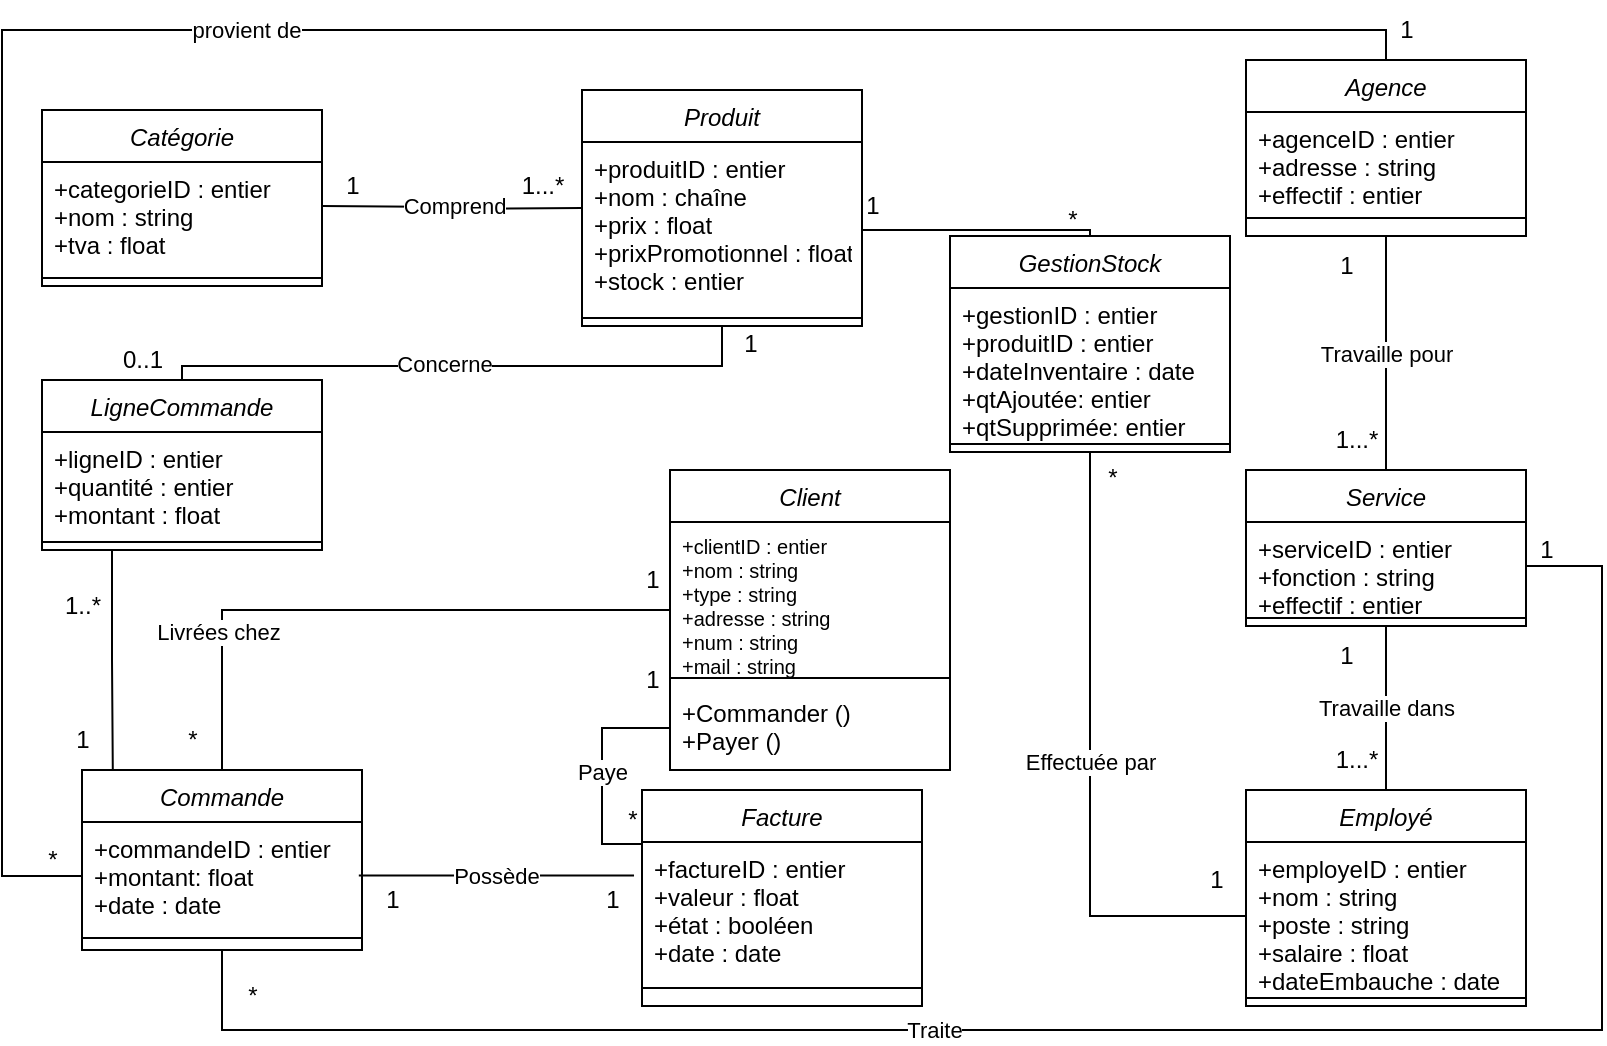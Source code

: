<mxfile version="21.3.8" type="github">
  <diagram id="C5RBs43oDa-KdzZeNtuy" name="Page-1">
    <mxGraphModel dx="1187" dy="638" grid="1" gridSize="10" guides="1" tooltips="1" connect="1" arrows="1" fold="1" page="1" pageScale="1" pageWidth="827" pageHeight="1169" math="0" shadow="0">
      <root>
        <mxCell id="WIyWlLk6GJQsqaUBKTNV-0" />
        <mxCell id="WIyWlLk6GJQsqaUBKTNV-1" parent="WIyWlLk6GJQsqaUBKTNV-0" />
        <mxCell id="EJpG7dNDgXVxEDcTbUmV-0" value="Produit" style="swimlane;fontStyle=2;align=center;verticalAlign=top;childLayout=stackLayout;horizontal=1;startSize=26;horizontalStack=0;resizeParent=1;resizeLast=0;collapsible=1;marginBottom=0;rounded=0;shadow=0;strokeWidth=1;" vertex="1" parent="WIyWlLk6GJQsqaUBKTNV-1">
          <mxGeometry x="420" y="140" width="140" height="118" as="geometry">
            <mxRectangle x="230" y="140" width="160" height="26" as="alternateBounds" />
          </mxGeometry>
        </mxCell>
        <mxCell id="EJpG7dNDgXVxEDcTbUmV-1" value="+produitID : entier&#xa;+nom : chaîne&#xa;+prix : float&#xa;+prixPromotionnel : float&#xa;+stock : entier" style="text;align=left;verticalAlign=top;spacingLeft=4;spacingRight=4;overflow=hidden;rotatable=0;points=[[0,0.5],[1,0.5]];portConstraint=eastwest;" vertex="1" parent="EJpG7dNDgXVxEDcTbUmV-0">
          <mxGeometry y="26" width="140" height="84" as="geometry" />
        </mxCell>
        <mxCell id="EJpG7dNDgXVxEDcTbUmV-2" value="" style="line;html=1;strokeWidth=1;align=left;verticalAlign=middle;spacingTop=-1;spacingLeft=3;spacingRight=3;rotatable=0;labelPosition=right;points=[];portConstraint=eastwest;" vertex="1" parent="EJpG7dNDgXVxEDcTbUmV-0">
          <mxGeometry y="110" width="140" height="8" as="geometry" />
        </mxCell>
        <mxCell id="EJpG7dNDgXVxEDcTbUmV-3" value="Travaille dans" style="edgeStyle=orthogonalEdgeStyle;rounded=0;orthogonalLoop=1;jettySize=auto;html=1;exitX=0.5;exitY=0;exitDx=0;exitDy=0;entryX=0.5;entryY=1;entryDx=0;entryDy=0;endArrow=none;endFill=0;" edge="1" parent="WIyWlLk6GJQsqaUBKTNV-1" source="EJpG7dNDgXVxEDcTbUmV-4" target="EJpG7dNDgXVxEDcTbUmV-26">
          <mxGeometry relative="1" as="geometry" />
        </mxCell>
        <mxCell id="EJpG7dNDgXVxEDcTbUmV-4" value="Employé" style="swimlane;fontStyle=2;align=center;verticalAlign=top;childLayout=stackLayout;horizontal=1;startSize=26;horizontalStack=0;resizeParent=1;resizeLast=0;collapsible=1;marginBottom=0;rounded=0;shadow=0;strokeWidth=1;" vertex="1" parent="WIyWlLk6GJQsqaUBKTNV-1">
          <mxGeometry x="752" y="490" width="140" height="108" as="geometry">
            <mxRectangle x="230" y="140" width="160" height="26" as="alternateBounds" />
          </mxGeometry>
        </mxCell>
        <mxCell id="EJpG7dNDgXVxEDcTbUmV-5" value="+employeID : entier&#xa;+nom : string&#xa;+poste : string&#xa;+salaire : float&#xa;+dateEmbauche : date" style="text;align=left;verticalAlign=top;spacingLeft=4;spacingRight=4;overflow=hidden;rotatable=0;points=[[0,0.5],[1,0.5]];portConstraint=eastwest;" vertex="1" parent="EJpG7dNDgXVxEDcTbUmV-4">
          <mxGeometry y="26" width="140" height="74" as="geometry" />
        </mxCell>
        <mxCell id="EJpG7dNDgXVxEDcTbUmV-6" value="" style="line;html=1;strokeWidth=1;align=left;verticalAlign=middle;spacingTop=-1;spacingLeft=3;spacingRight=3;rotatable=0;labelPosition=right;points=[];portConstraint=eastwest;" vertex="1" parent="EJpG7dNDgXVxEDcTbUmV-4">
          <mxGeometry y="100" width="140" height="8" as="geometry" />
        </mxCell>
        <mxCell id="EJpG7dNDgXVxEDcTbUmV-7" value="Catégorie" style="swimlane;fontStyle=2;align=center;verticalAlign=top;childLayout=stackLayout;horizontal=1;startSize=26;horizontalStack=0;resizeParent=1;resizeLast=0;collapsible=1;marginBottom=0;rounded=0;shadow=0;strokeWidth=1;" vertex="1" parent="WIyWlLk6GJQsqaUBKTNV-1">
          <mxGeometry x="150" y="150" width="140" height="88" as="geometry">
            <mxRectangle x="230" y="140" width="160" height="26" as="alternateBounds" />
          </mxGeometry>
        </mxCell>
        <mxCell id="EJpG7dNDgXVxEDcTbUmV-8" value="+categorieID : entier&#xa;+nom : string&#xa;+tva : float" style="text;align=left;verticalAlign=top;spacingLeft=4;spacingRight=4;overflow=hidden;rotatable=0;points=[[0,0.5],[1,0.5]];portConstraint=eastwest;" vertex="1" parent="EJpG7dNDgXVxEDcTbUmV-7">
          <mxGeometry y="26" width="140" height="54" as="geometry" />
        </mxCell>
        <mxCell id="EJpG7dNDgXVxEDcTbUmV-9" value="" style="line;html=1;strokeWidth=1;align=left;verticalAlign=middle;spacingTop=-1;spacingLeft=3;spacingRight=3;rotatable=0;labelPosition=right;points=[];portConstraint=eastwest;" vertex="1" parent="EJpG7dNDgXVxEDcTbUmV-7">
          <mxGeometry y="80" width="140" height="8" as="geometry" />
        </mxCell>
        <mxCell id="EJpG7dNDgXVxEDcTbUmV-10" value="Client" style="swimlane;fontStyle=2;align=center;verticalAlign=top;childLayout=stackLayout;horizontal=1;startSize=26;horizontalStack=0;resizeParent=1;resizeLast=0;collapsible=1;marginBottom=0;rounded=0;shadow=0;strokeWidth=1;" vertex="1" parent="WIyWlLk6GJQsqaUBKTNV-1">
          <mxGeometry x="464" y="330" width="140" height="150" as="geometry">
            <mxRectangle x="230" y="140" width="160" height="26" as="alternateBounds" />
          </mxGeometry>
        </mxCell>
        <mxCell id="EJpG7dNDgXVxEDcTbUmV-11" value="+clientID : entier&#xa;+nom : string&#xa;+type : string&#xa;+adresse : string&#xa;+num : string&#xa;+mail : string" style="text;align=left;verticalAlign=top;spacingLeft=4;spacingRight=4;overflow=hidden;rotatable=0;points=[[0,0.5],[1,0.5]];portConstraint=eastwest;fontSize=10;" vertex="1" parent="EJpG7dNDgXVxEDcTbUmV-10">
          <mxGeometry y="26" width="140" height="74" as="geometry" />
        </mxCell>
        <mxCell id="EJpG7dNDgXVxEDcTbUmV-12" value="" style="line;html=1;strokeWidth=1;align=left;verticalAlign=middle;spacingTop=-1;spacingLeft=3;spacingRight=3;rotatable=0;labelPosition=right;points=[];portConstraint=eastwest;" vertex="1" parent="EJpG7dNDgXVxEDcTbUmV-10">
          <mxGeometry y="100" width="140" height="8" as="geometry" />
        </mxCell>
        <mxCell id="EJpG7dNDgXVxEDcTbUmV-13" value="+Commander ()&#xa;+Payer ()" style="text;align=left;verticalAlign=top;spacingLeft=4;spacingRight=4;overflow=hidden;rotatable=0;points=[[0,0.5],[1,0.5]];portConstraint=eastwest;" vertex="1" parent="EJpG7dNDgXVxEDcTbUmV-10">
          <mxGeometry y="108" width="140" height="42" as="geometry" />
        </mxCell>
        <mxCell id="EJpG7dNDgXVxEDcTbUmV-14" style="edgeStyle=orthogonalEdgeStyle;rounded=0;orthogonalLoop=1;jettySize=auto;html=1;exitX=0.5;exitY=0;exitDx=0;exitDy=0;endArrow=none;endFill=0;" edge="1" parent="WIyWlLk6GJQsqaUBKTNV-1" source="EJpG7dNDgXVxEDcTbUmV-16">
          <mxGeometry relative="1" as="geometry">
            <mxPoint x="464" y="400" as="targetPoint" />
            <Array as="points">
              <mxPoint x="240" y="400" />
              <mxPoint x="464" y="400" />
            </Array>
          </mxGeometry>
        </mxCell>
        <mxCell id="EJpG7dNDgXVxEDcTbUmV-15" value="Livrées chez" style="edgeLabel;html=1;align=center;verticalAlign=middle;resizable=0;points=[];" vertex="1" connectable="0" parent="EJpG7dNDgXVxEDcTbUmV-14">
          <mxGeometry x="-0.542" y="2" relative="1" as="geometry">
            <mxPoint as="offset" />
          </mxGeometry>
        </mxCell>
        <mxCell id="EJpG7dNDgXVxEDcTbUmV-16" value="Commande" style="swimlane;fontStyle=2;align=center;verticalAlign=top;childLayout=stackLayout;horizontal=1;startSize=26;horizontalStack=0;resizeParent=1;resizeLast=0;collapsible=1;marginBottom=0;rounded=0;shadow=0;strokeWidth=1;" vertex="1" parent="WIyWlLk6GJQsqaUBKTNV-1">
          <mxGeometry x="170" y="480" width="140" height="90" as="geometry">
            <mxRectangle x="230" y="140" width="160" height="26" as="alternateBounds" />
          </mxGeometry>
        </mxCell>
        <mxCell id="EJpG7dNDgXVxEDcTbUmV-17" value="+commandeID : entier&#xa;+montant: float&#xa;+date : date" style="text;align=left;verticalAlign=top;spacingLeft=4;spacingRight=4;overflow=hidden;rotatable=0;points=[[0,0.5],[1,0.5]];portConstraint=eastwest;" vertex="1" parent="EJpG7dNDgXVxEDcTbUmV-16">
          <mxGeometry y="26" width="140" height="54" as="geometry" />
        </mxCell>
        <mxCell id="EJpG7dNDgXVxEDcTbUmV-18" value="" style="line;html=1;strokeWidth=1;align=left;verticalAlign=middle;spacingTop=-1;spacingLeft=3;spacingRight=3;rotatable=0;labelPosition=right;points=[];portConstraint=eastwest;" vertex="1" parent="EJpG7dNDgXVxEDcTbUmV-16">
          <mxGeometry y="80" width="140" height="8" as="geometry" />
        </mxCell>
        <mxCell id="EJpG7dNDgXVxEDcTbUmV-19" value="Travaille pour" style="edgeStyle=orthogonalEdgeStyle;rounded=0;orthogonalLoop=1;jettySize=auto;html=1;exitX=0.5;exitY=1;exitDx=0;exitDy=0;strokeColor=default;startArrow=none;startFill=0;endArrow=none;endFill=0;" edge="1" parent="WIyWlLk6GJQsqaUBKTNV-1" source="EJpG7dNDgXVxEDcTbUmV-20" target="EJpG7dNDgXVxEDcTbUmV-26">
          <mxGeometry relative="1" as="geometry" />
        </mxCell>
        <mxCell id="EJpG7dNDgXVxEDcTbUmV-20" value="Agence" style="swimlane;fontStyle=2;align=center;verticalAlign=top;childLayout=stackLayout;horizontal=1;startSize=26;horizontalStack=0;resizeParent=1;resizeLast=0;collapsible=1;marginBottom=0;rounded=0;shadow=0;strokeWidth=1;" vertex="1" parent="WIyWlLk6GJQsqaUBKTNV-1">
          <mxGeometry x="752" y="125" width="140" height="88" as="geometry">
            <mxRectangle x="230" y="140" width="160" height="26" as="alternateBounds" />
          </mxGeometry>
        </mxCell>
        <mxCell id="EJpG7dNDgXVxEDcTbUmV-21" value="+agenceID : entier&#xa;+adresse : string&#xa;+effectif : entier" style="text;align=left;verticalAlign=top;spacingLeft=4;spacingRight=4;overflow=hidden;rotatable=0;points=[[0,0.5],[1,0.5]];portConstraint=eastwest;" vertex="1" parent="EJpG7dNDgXVxEDcTbUmV-20">
          <mxGeometry y="26" width="140" height="44" as="geometry" />
        </mxCell>
        <mxCell id="EJpG7dNDgXVxEDcTbUmV-22" value="" style="line;html=1;strokeWidth=1;align=left;verticalAlign=middle;spacingTop=-1;spacingLeft=3;spacingRight=3;rotatable=0;labelPosition=right;points=[];portConstraint=eastwest;" vertex="1" parent="EJpG7dNDgXVxEDcTbUmV-20">
          <mxGeometry y="70" width="140" height="18" as="geometry" />
        </mxCell>
        <mxCell id="EJpG7dNDgXVxEDcTbUmV-23" value="Facture" style="swimlane;fontStyle=2;align=center;verticalAlign=top;childLayout=stackLayout;horizontal=1;startSize=26;horizontalStack=0;resizeParent=1;resizeLast=0;collapsible=1;marginBottom=0;rounded=0;shadow=0;strokeWidth=1;" vertex="1" parent="WIyWlLk6GJQsqaUBKTNV-1">
          <mxGeometry x="450" y="490" width="140" height="108" as="geometry">
            <mxRectangle x="230" y="140" width="160" height="26" as="alternateBounds" />
          </mxGeometry>
        </mxCell>
        <mxCell id="EJpG7dNDgXVxEDcTbUmV-24" value="+factureID : entier&#xa;+valeur : float&#xa;+état : booléen&#xa;+date : date" style="text;align=left;verticalAlign=top;spacingLeft=4;spacingRight=4;overflow=hidden;rotatable=0;points=[[0,0.5],[1,0.5]];portConstraint=eastwest;" vertex="1" parent="EJpG7dNDgXVxEDcTbUmV-23">
          <mxGeometry y="26" width="140" height="64" as="geometry" />
        </mxCell>
        <mxCell id="EJpG7dNDgXVxEDcTbUmV-25" value="" style="line;html=1;strokeWidth=1;align=left;verticalAlign=middle;spacingTop=-1;spacingLeft=3;spacingRight=3;rotatable=0;labelPosition=right;points=[];portConstraint=eastwest;" vertex="1" parent="EJpG7dNDgXVxEDcTbUmV-23">
          <mxGeometry y="90" width="140" height="18" as="geometry" />
        </mxCell>
        <mxCell id="EJpG7dNDgXVxEDcTbUmV-26" value="Service" style="swimlane;fontStyle=2;align=center;verticalAlign=top;childLayout=stackLayout;horizontal=1;startSize=26;horizontalStack=0;resizeParent=1;resizeLast=0;collapsible=1;marginBottom=0;rounded=0;shadow=0;strokeWidth=1;" vertex="1" parent="WIyWlLk6GJQsqaUBKTNV-1">
          <mxGeometry x="752" y="330" width="140" height="78" as="geometry">
            <mxRectangle x="230" y="140" width="160" height="26" as="alternateBounds" />
          </mxGeometry>
        </mxCell>
        <mxCell id="EJpG7dNDgXVxEDcTbUmV-27" value="+serviceID : entier&#xa;+fonction : string&#xa;+effectif : entier" style="text;align=left;verticalAlign=top;spacingLeft=4;spacingRight=4;overflow=hidden;rotatable=0;points=[[0,0.5],[1,0.5]];portConstraint=eastwest;" vertex="1" parent="EJpG7dNDgXVxEDcTbUmV-26">
          <mxGeometry y="26" width="140" height="44" as="geometry" />
        </mxCell>
        <mxCell id="EJpG7dNDgXVxEDcTbUmV-28" value="" style="line;html=1;strokeWidth=1;align=left;verticalAlign=middle;spacingTop=-1;spacingLeft=3;spacingRight=3;rotatable=0;labelPosition=right;points=[];portConstraint=eastwest;" vertex="1" parent="EJpG7dNDgXVxEDcTbUmV-26">
          <mxGeometry y="70" width="140" height="8" as="geometry" />
        </mxCell>
        <mxCell id="EJpG7dNDgXVxEDcTbUmV-29" value="Comprend" style="edgeStyle=orthogonalEdgeStyle;rounded=0;orthogonalLoop=1;jettySize=auto;html=1;endArrow=none;endFill=0;" edge="1" parent="WIyWlLk6GJQsqaUBKTNV-1">
          <mxGeometry relative="1" as="geometry">
            <mxPoint x="290" y="198" as="sourcePoint" />
            <mxPoint x="420" y="199" as="targetPoint" />
          </mxGeometry>
        </mxCell>
        <mxCell id="EJpG7dNDgXVxEDcTbUmV-30" value="1...*" style="text;html=1;align=center;verticalAlign=middle;resizable=0;points=[];autosize=1;strokeColor=none;fillColor=none;" vertex="1" parent="WIyWlLk6GJQsqaUBKTNV-1">
          <mxGeometry x="380" y="173" width="40" height="30" as="geometry" />
        </mxCell>
        <mxCell id="EJpG7dNDgXVxEDcTbUmV-31" value="1" style="text;html=1;align=center;verticalAlign=middle;resizable=0;points=[];autosize=1;strokeColor=none;fillColor=none;" vertex="1" parent="WIyWlLk6GJQsqaUBKTNV-1">
          <mxGeometry x="290" y="173" width="30" height="30" as="geometry" />
        </mxCell>
        <mxCell id="EJpG7dNDgXVxEDcTbUmV-32" value="*" style="text;html=1;align=center;verticalAlign=middle;resizable=0;points=[];autosize=1;strokeColor=none;fillColor=none;" vertex="1" parent="WIyWlLk6GJQsqaUBKTNV-1">
          <mxGeometry x="430" y="490" width="30" height="30" as="geometry" />
        </mxCell>
        <mxCell id="EJpG7dNDgXVxEDcTbUmV-33" value="1" style="text;html=1;align=center;verticalAlign=middle;resizable=0;points=[];autosize=1;strokeColor=none;fillColor=none;" vertex="1" parent="WIyWlLk6GJQsqaUBKTNV-1">
          <mxGeometry x="420" y="530" width="30" height="30" as="geometry" />
        </mxCell>
        <mxCell id="EJpG7dNDgXVxEDcTbUmV-34" value="1...*" style="text;html=1;align=center;verticalAlign=middle;resizable=0;points=[];autosize=1;strokeColor=none;fillColor=none;" vertex="1" parent="WIyWlLk6GJQsqaUBKTNV-1">
          <mxGeometry x="787" y="300" width="40" height="30" as="geometry" />
        </mxCell>
        <mxCell id="EJpG7dNDgXVxEDcTbUmV-35" value="1" style="text;html=1;align=center;verticalAlign=middle;resizable=0;points=[];autosize=1;strokeColor=none;fillColor=none;" vertex="1" parent="WIyWlLk6GJQsqaUBKTNV-1">
          <mxGeometry x="440" y="420" width="30" height="30" as="geometry" />
        </mxCell>
        <mxCell id="EJpG7dNDgXVxEDcTbUmV-36" value="*" style="text;html=1;align=center;verticalAlign=middle;resizable=0;points=[];autosize=1;strokeColor=none;fillColor=none;" vertex="1" parent="WIyWlLk6GJQsqaUBKTNV-1">
          <mxGeometry x="240" y="578" width="30" height="30" as="geometry" />
        </mxCell>
        <mxCell id="EJpG7dNDgXVxEDcTbUmV-37" value="1" style="text;html=1;align=center;verticalAlign=middle;resizable=0;points=[];autosize=1;strokeColor=none;fillColor=none;" vertex="1" parent="WIyWlLk6GJQsqaUBKTNV-1">
          <mxGeometry x="887" y="355" width="30" height="30" as="geometry" />
        </mxCell>
        <mxCell id="EJpG7dNDgXVxEDcTbUmV-38" value="1...*" style="text;html=1;align=center;verticalAlign=middle;resizable=0;points=[];autosize=1;strokeColor=none;fillColor=none;" vertex="1" parent="WIyWlLk6GJQsqaUBKTNV-1">
          <mxGeometry x="787" y="460" width="40" height="30" as="geometry" />
        </mxCell>
        <mxCell id="EJpG7dNDgXVxEDcTbUmV-39" value="1" style="text;html=1;align=center;verticalAlign=middle;resizable=0;points=[];autosize=1;strokeColor=none;fillColor=none;" vertex="1" parent="WIyWlLk6GJQsqaUBKTNV-1">
          <mxGeometry x="787" y="408" width="30" height="30" as="geometry" />
        </mxCell>
        <mxCell id="EJpG7dNDgXVxEDcTbUmV-40" value="1" style="text;html=1;align=center;verticalAlign=middle;resizable=0;points=[];autosize=1;strokeColor=none;fillColor=none;" vertex="1" parent="WIyWlLk6GJQsqaUBKTNV-1">
          <mxGeometry x="787" y="213" width="30" height="30" as="geometry" />
        </mxCell>
        <mxCell id="EJpG7dNDgXVxEDcTbUmV-41" value="Possède" style="edgeStyle=orthogonalEdgeStyle;rounded=0;orthogonalLoop=1;jettySize=auto;html=1;exitX=-0.053;exitY=0.093;exitDx=0;exitDy=0;endArrow=none;endFill=0;entryX=0.867;entryY=0.093;entryDx=0;entryDy=0;entryPerimeter=0;exitPerimeter=0;" edge="1" parent="WIyWlLk6GJQsqaUBKTNV-1" source="EJpG7dNDgXVxEDcTbUmV-42" target="EJpG7dNDgXVxEDcTbUmV-33">
          <mxGeometry relative="1" as="geometry" />
        </mxCell>
        <mxCell id="EJpG7dNDgXVxEDcTbUmV-42" value="1" style="text;html=1;align=center;verticalAlign=middle;resizable=0;points=[];autosize=1;strokeColor=none;fillColor=none;" vertex="1" parent="WIyWlLk6GJQsqaUBKTNV-1">
          <mxGeometry x="310" y="530" width="30" height="30" as="geometry" />
        </mxCell>
        <mxCell id="EJpG7dNDgXVxEDcTbUmV-43" value="Paye" style="edgeStyle=orthogonalEdgeStyle;rounded=0;orthogonalLoop=1;jettySize=auto;html=1;exitX=0;exitY=0.5;exitDx=0;exitDy=0;entryX=0;entryY=0.25;entryDx=0;entryDy=0;endArrow=none;endFill=0;" edge="1" parent="WIyWlLk6GJQsqaUBKTNV-1" source="EJpG7dNDgXVxEDcTbUmV-13" target="EJpG7dNDgXVxEDcTbUmV-23">
          <mxGeometry relative="1" as="geometry" />
        </mxCell>
        <mxCell id="EJpG7dNDgXVxEDcTbUmV-44" style="edgeStyle=orthogonalEdgeStyle;rounded=0;orthogonalLoop=1;jettySize=auto;html=1;exitX=1;exitY=0.5;exitDx=0;exitDy=0;entryX=0.5;entryY=1;entryDx=0;entryDy=0;endArrow=none;endFill=0;" edge="1" parent="WIyWlLk6GJQsqaUBKTNV-1" source="EJpG7dNDgXVxEDcTbUmV-27" target="EJpG7dNDgXVxEDcTbUmV-16">
          <mxGeometry relative="1" as="geometry">
            <Array as="points">
              <mxPoint x="930" y="378" />
              <mxPoint x="930" y="610" />
              <mxPoint x="240" y="610" />
            </Array>
          </mxGeometry>
        </mxCell>
        <mxCell id="EJpG7dNDgXVxEDcTbUmV-45" value="Traite" style="edgeLabel;html=1;align=center;verticalAlign=middle;resizable=0;points=[];" vertex="1" connectable="0" parent="EJpG7dNDgXVxEDcTbUmV-44">
          <mxGeometry x="0.209" relative="1" as="geometry">
            <mxPoint as="offset" />
          </mxGeometry>
        </mxCell>
        <mxCell id="EJpG7dNDgXVxEDcTbUmV-46" value="1" style="text;html=1;align=center;verticalAlign=middle;resizable=0;points=[];autosize=1;strokeColor=none;fillColor=none;" vertex="1" parent="WIyWlLk6GJQsqaUBKTNV-1">
          <mxGeometry x="440" y="370" width="30" height="30" as="geometry" />
        </mxCell>
        <mxCell id="EJpG7dNDgXVxEDcTbUmV-47" value="*" style="text;html=1;align=center;verticalAlign=middle;resizable=0;points=[];autosize=1;strokeColor=none;fillColor=none;" vertex="1" parent="WIyWlLk6GJQsqaUBKTNV-1">
          <mxGeometry x="210" y="450" width="30" height="30" as="geometry" />
        </mxCell>
        <mxCell id="EJpG7dNDgXVxEDcTbUmV-48" style="edgeStyle=orthogonalEdgeStyle;rounded=0;orthogonalLoop=1;jettySize=auto;html=1;exitX=0.5;exitY=0;exitDx=0;exitDy=0;entryX=0.5;entryY=1;entryDx=0;entryDy=0;endArrow=none;endFill=0;" edge="1" parent="WIyWlLk6GJQsqaUBKTNV-1" source="EJpG7dNDgXVxEDcTbUmV-51" target="EJpG7dNDgXVxEDcTbUmV-0">
          <mxGeometry relative="1" as="geometry">
            <Array as="points">
              <mxPoint x="220" y="278" />
              <mxPoint x="490" y="278" />
            </Array>
          </mxGeometry>
        </mxCell>
        <mxCell id="EJpG7dNDgXVxEDcTbUmV-49" value="Concerne" style="edgeLabel;html=1;align=center;verticalAlign=middle;resizable=0;points=[];" vertex="1" connectable="0" parent="EJpG7dNDgXVxEDcTbUmV-48">
          <mxGeometry x="-0.072" y="1" relative="1" as="geometry">
            <mxPoint as="offset" />
          </mxGeometry>
        </mxCell>
        <mxCell id="EJpG7dNDgXVxEDcTbUmV-50" style="edgeStyle=orthogonalEdgeStyle;rounded=0;orthogonalLoop=1;jettySize=auto;html=1;exitX=0.25;exitY=1;exitDx=0;exitDy=0;entryX=0.11;entryY=-0.002;entryDx=0;entryDy=0;entryPerimeter=0;endArrow=none;endFill=0;" edge="1" parent="WIyWlLk6GJQsqaUBKTNV-1" source="EJpG7dNDgXVxEDcTbUmV-51" target="EJpG7dNDgXVxEDcTbUmV-16">
          <mxGeometry relative="1" as="geometry" />
        </mxCell>
        <mxCell id="EJpG7dNDgXVxEDcTbUmV-51" value="LigneCommande" style="swimlane;fontStyle=2;align=center;verticalAlign=top;childLayout=stackLayout;horizontal=1;startSize=26;horizontalStack=0;resizeParent=1;resizeLast=0;collapsible=1;marginBottom=0;rounded=0;shadow=0;strokeWidth=1;" vertex="1" parent="WIyWlLk6GJQsqaUBKTNV-1">
          <mxGeometry x="150" y="285" width="140" height="85" as="geometry">
            <mxRectangle x="230" y="140" width="160" height="26" as="alternateBounds" />
          </mxGeometry>
        </mxCell>
        <mxCell id="EJpG7dNDgXVxEDcTbUmV-52" value="+ligneID : entier&#xa;+quantité : entier&#xa;+montant : float" style="text;align=left;verticalAlign=top;spacingLeft=4;spacingRight=4;overflow=hidden;rotatable=0;points=[[0,0.5],[1,0.5]];portConstraint=eastwest;" vertex="1" parent="EJpG7dNDgXVxEDcTbUmV-51">
          <mxGeometry y="26" width="140" height="54" as="geometry" />
        </mxCell>
        <mxCell id="EJpG7dNDgXVxEDcTbUmV-53" value="" style="line;html=1;strokeWidth=1;align=left;verticalAlign=middle;spacingTop=-1;spacingLeft=3;spacingRight=3;rotatable=0;labelPosition=right;points=[];portConstraint=eastwest;" vertex="1" parent="EJpG7dNDgXVxEDcTbUmV-51">
          <mxGeometry y="80" width="140" height="2" as="geometry" />
        </mxCell>
        <mxCell id="EJpG7dNDgXVxEDcTbUmV-54" value="1" style="text;html=1;align=center;verticalAlign=middle;resizable=0;points=[];autosize=1;strokeColor=none;fillColor=none;" vertex="1" parent="WIyWlLk6GJQsqaUBKTNV-1">
          <mxGeometry x="489" y="252" width="30" height="30" as="geometry" />
        </mxCell>
        <mxCell id="EJpG7dNDgXVxEDcTbUmV-55" value="0..1" style="text;html=1;align=center;verticalAlign=middle;resizable=0;points=[];autosize=1;strokeColor=none;fillColor=none;" vertex="1" parent="WIyWlLk6GJQsqaUBKTNV-1">
          <mxGeometry x="180" y="260" width="40" height="30" as="geometry" />
        </mxCell>
        <mxCell id="EJpG7dNDgXVxEDcTbUmV-56" value="1..*" style="text;html=1;align=center;verticalAlign=middle;resizable=0;points=[];autosize=1;strokeColor=none;fillColor=none;" vertex="1" parent="WIyWlLk6GJQsqaUBKTNV-1">
          <mxGeometry x="150" y="383" width="40" height="30" as="geometry" />
        </mxCell>
        <mxCell id="EJpG7dNDgXVxEDcTbUmV-57" value="1" style="text;html=1;align=center;verticalAlign=middle;resizable=0;points=[];autosize=1;strokeColor=none;fillColor=none;" vertex="1" parent="WIyWlLk6GJQsqaUBKTNV-1">
          <mxGeometry x="155" y="450" width="30" height="30" as="geometry" />
        </mxCell>
        <mxCell id="EJpG7dNDgXVxEDcTbUmV-58" style="edgeStyle=orthogonalEdgeStyle;rounded=0;orthogonalLoop=1;jettySize=auto;html=1;exitX=0.5;exitY=0;exitDx=0;exitDy=0;entryX=1;entryY=0.688;entryDx=0;entryDy=0;entryPerimeter=0;endArrow=none;endFill=0;" edge="1" parent="WIyWlLk6GJQsqaUBKTNV-1" source="EJpG7dNDgXVxEDcTbUmV-60" target="EJpG7dNDgXVxEDcTbUmV-1">
          <mxGeometry relative="1" as="geometry">
            <Array as="points">
              <mxPoint x="674" y="210" />
            </Array>
          </mxGeometry>
        </mxCell>
        <mxCell id="EJpG7dNDgXVxEDcTbUmV-59" value="Effectuée par" style="edgeStyle=orthogonalEdgeStyle;rounded=0;orthogonalLoop=1;jettySize=auto;html=1;exitX=0.5;exitY=1;exitDx=0;exitDy=0;entryX=0;entryY=0.5;entryDx=0;entryDy=0;endArrow=none;endFill=0;" edge="1" parent="WIyWlLk6GJQsqaUBKTNV-1" source="EJpG7dNDgXVxEDcTbUmV-60" target="EJpG7dNDgXVxEDcTbUmV-5">
          <mxGeometry relative="1" as="geometry" />
        </mxCell>
        <mxCell id="EJpG7dNDgXVxEDcTbUmV-60" value="GestionStock" style="swimlane;fontStyle=2;align=center;verticalAlign=top;childLayout=stackLayout;horizontal=1;startSize=26;horizontalStack=0;resizeParent=1;resizeLast=0;collapsible=1;marginBottom=0;rounded=0;shadow=0;strokeWidth=1;" vertex="1" parent="WIyWlLk6GJQsqaUBKTNV-1">
          <mxGeometry x="604" y="213" width="140" height="108" as="geometry">
            <mxRectangle x="230" y="140" width="160" height="26" as="alternateBounds" />
          </mxGeometry>
        </mxCell>
        <mxCell id="EJpG7dNDgXVxEDcTbUmV-61" value="+gestionID : entier&#xa;+produitID : entier&#xa;+dateInventaire : date&#xa;+qtAjoutée: entier&#xa;+qtSupprimée: entier" style="text;align=left;verticalAlign=top;spacingLeft=4;spacingRight=4;overflow=hidden;rotatable=0;points=[[0,0.5],[1,0.5]];portConstraint=eastwest;" vertex="1" parent="EJpG7dNDgXVxEDcTbUmV-60">
          <mxGeometry y="26" width="140" height="74" as="geometry" />
        </mxCell>
        <mxCell id="EJpG7dNDgXVxEDcTbUmV-62" value="" style="line;html=1;strokeWidth=1;align=left;verticalAlign=middle;spacingTop=-1;spacingLeft=3;spacingRight=3;rotatable=0;labelPosition=right;points=[];portConstraint=eastwest;" vertex="1" parent="EJpG7dNDgXVxEDcTbUmV-60">
          <mxGeometry y="100" width="140" height="8" as="geometry" />
        </mxCell>
        <mxCell id="EJpG7dNDgXVxEDcTbUmV-63" value="1" style="text;html=1;align=center;verticalAlign=middle;resizable=0;points=[];autosize=1;strokeColor=none;fillColor=none;" vertex="1" parent="WIyWlLk6GJQsqaUBKTNV-1">
          <mxGeometry x="550" y="183" width="30" height="30" as="geometry" />
        </mxCell>
        <mxCell id="EJpG7dNDgXVxEDcTbUmV-64" value="*" style="text;html=1;align=center;verticalAlign=middle;resizable=0;points=[];autosize=1;strokeColor=none;fillColor=none;" vertex="1" parent="WIyWlLk6GJQsqaUBKTNV-1">
          <mxGeometry x="650" y="190" width="30" height="30" as="geometry" />
        </mxCell>
        <mxCell id="EJpG7dNDgXVxEDcTbUmV-65" value="1" style="text;html=1;align=center;verticalAlign=middle;resizable=0;points=[];autosize=1;strokeColor=none;fillColor=none;" vertex="1" parent="WIyWlLk6GJQsqaUBKTNV-1">
          <mxGeometry x="722" y="520" width="30" height="30" as="geometry" />
        </mxCell>
        <mxCell id="EJpG7dNDgXVxEDcTbUmV-66" value="*" style="text;html=1;align=center;verticalAlign=middle;resizable=0;points=[];autosize=1;strokeColor=none;fillColor=none;" vertex="1" parent="WIyWlLk6GJQsqaUBKTNV-1">
          <mxGeometry x="670" y="319" width="30" height="30" as="geometry" />
        </mxCell>
        <mxCell id="EJpG7dNDgXVxEDcTbUmV-116" value="provient de" style="edgeStyle=orthogonalEdgeStyle;rounded=0;orthogonalLoop=1;jettySize=auto;html=1;exitX=0;exitY=0.5;exitDx=0;exitDy=0;entryX=0.5;entryY=0;entryDx=0;entryDy=0;endArrow=none;endFill=0;" edge="1" parent="WIyWlLk6GJQsqaUBKTNV-1" source="EJpG7dNDgXVxEDcTbUmV-17" target="EJpG7dNDgXVxEDcTbUmV-20">
          <mxGeometry relative="1" as="geometry">
            <Array as="points">
              <mxPoint x="130" y="533" />
              <mxPoint x="130" y="110" />
              <mxPoint x="822" y="110" />
            </Array>
          </mxGeometry>
        </mxCell>
        <mxCell id="EJpG7dNDgXVxEDcTbUmV-117" value="1" style="text;html=1;align=center;verticalAlign=middle;resizable=0;points=[];autosize=1;strokeColor=none;fillColor=none;" vertex="1" parent="WIyWlLk6GJQsqaUBKTNV-1">
          <mxGeometry x="817" y="95" width="30" height="30" as="geometry" />
        </mxCell>
        <mxCell id="EJpG7dNDgXVxEDcTbUmV-118" value="*" style="text;html=1;align=center;verticalAlign=middle;resizable=0;points=[];autosize=1;strokeColor=none;fillColor=none;" vertex="1" parent="WIyWlLk6GJQsqaUBKTNV-1">
          <mxGeometry x="140" y="510" width="30" height="30" as="geometry" />
        </mxCell>
      </root>
    </mxGraphModel>
  </diagram>
</mxfile>
